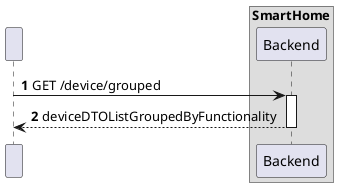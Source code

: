 @startuml
'https://plantuml.com/sequence-diagram
!pragma layout smetana

autonumber

participant " " as HTTP

box "SmartHome"
    participant "Backend" as BE
end box


HTTP -> BE : GET /device/grouped
activate BE

BE --> HTTP : deviceDTOListGroupedByFunctionality
deactivate BE


@enduml